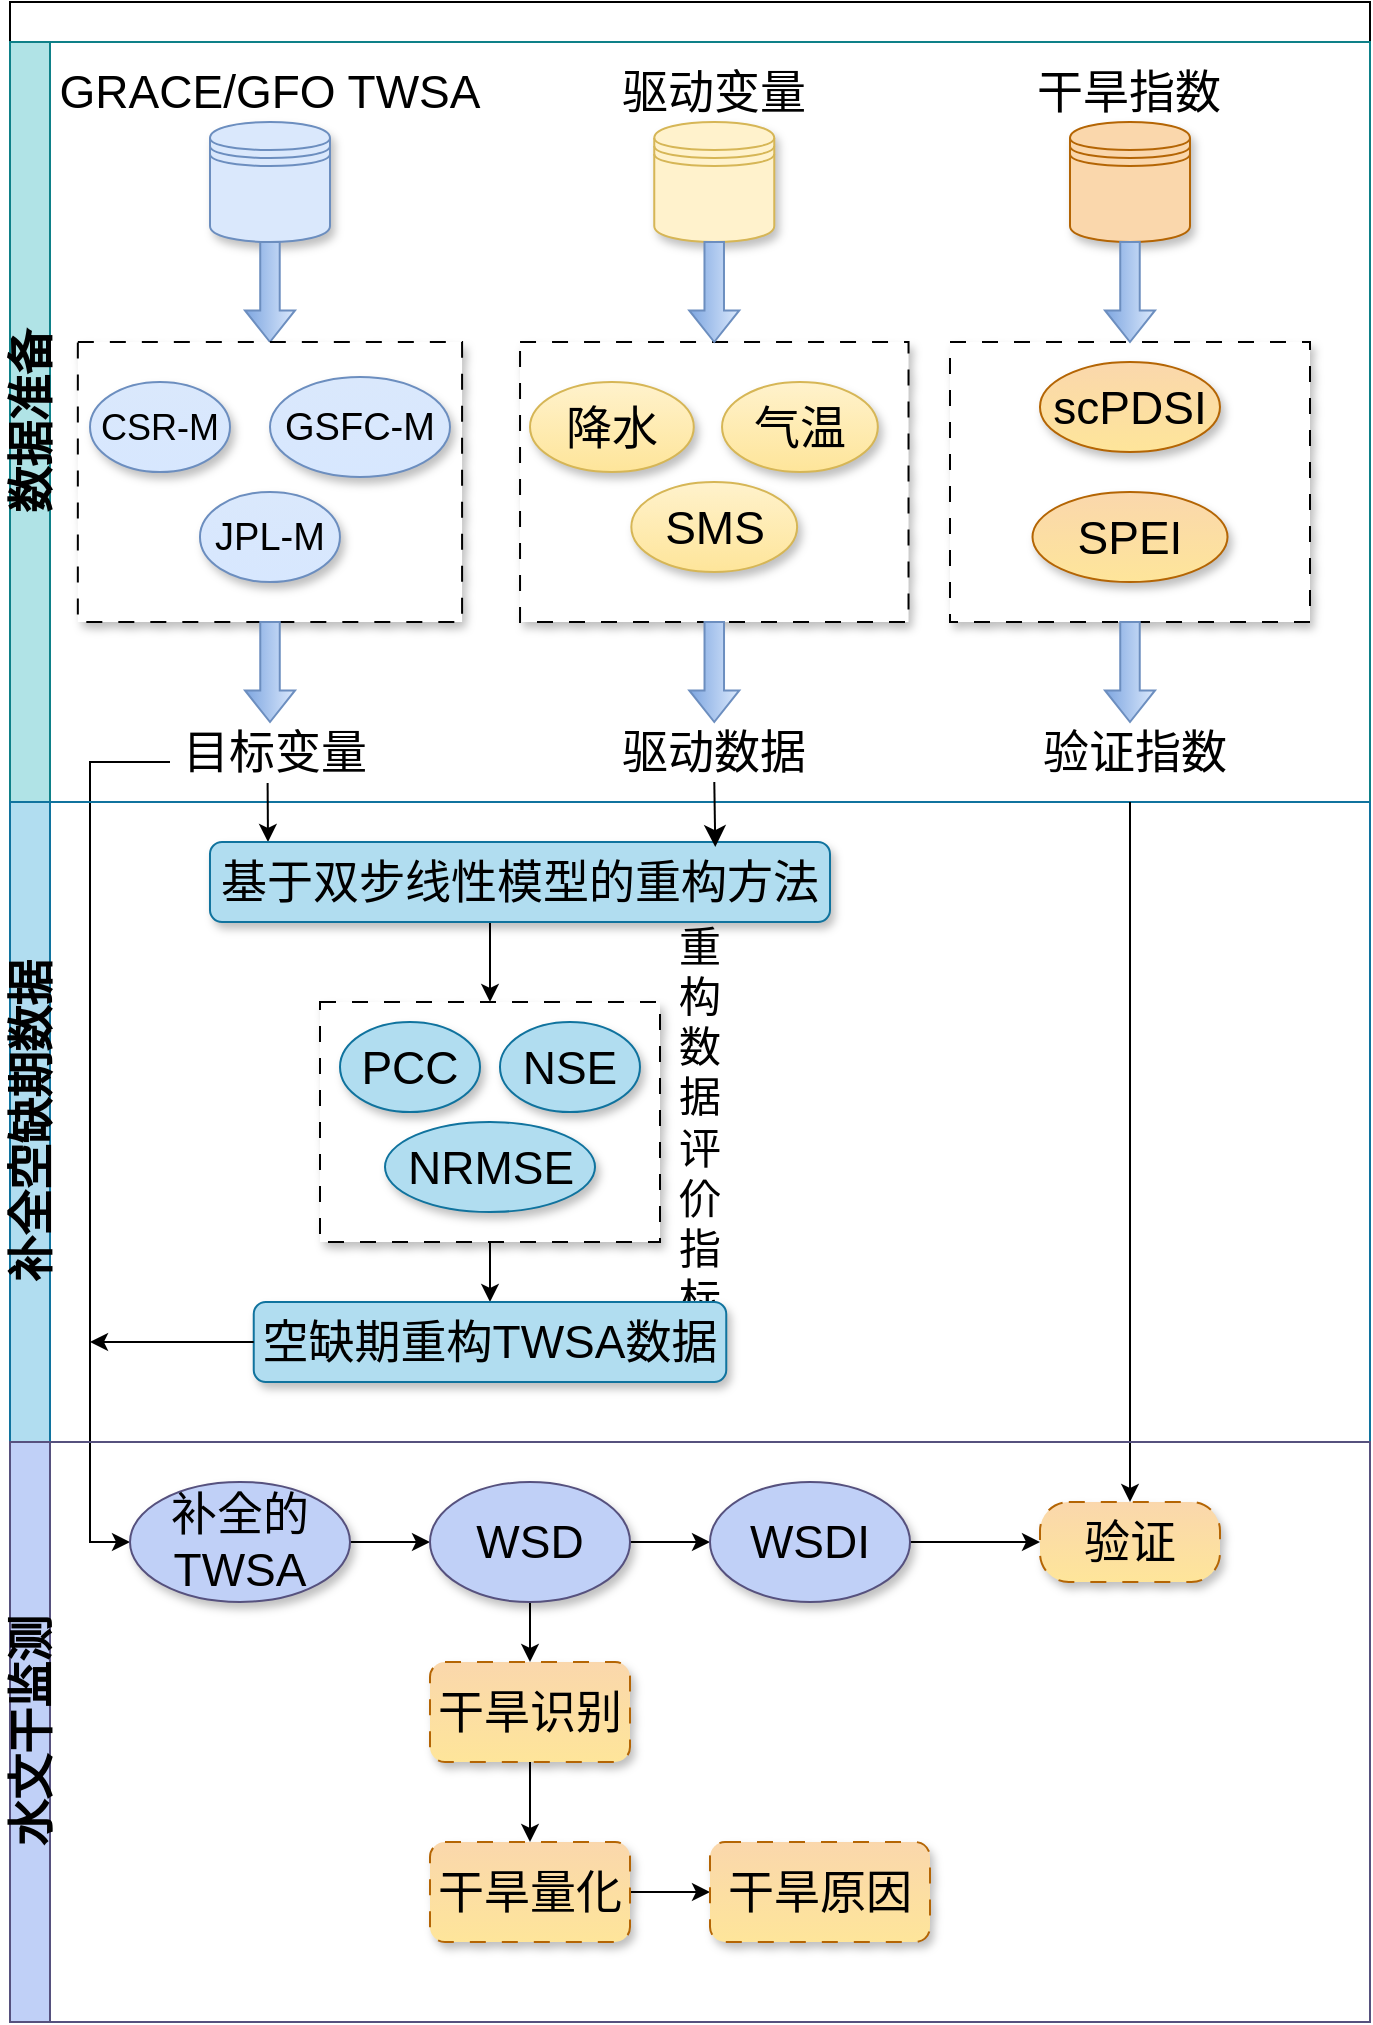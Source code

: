 <mxfile version="24.6.4" type="github">
  <diagram name="第 1 页" id="3LAUyhaBtHApe7wo7j_B">
    <mxGraphModel dx="729" dy="755" grid="1" gridSize="10" guides="1" tooltips="1" connect="1" arrows="1" fold="1" page="1" pageScale="1" pageWidth="800" pageHeight="1280" math="0" shadow="0">
      <root>
        <mxCell id="0" />
        <mxCell id="1" parent="0" />
        <mxCell id="xc6G94cowEt6139xDOLi-1" value="" style="swimlane;childLayout=stackLayout;resizeParent=1;resizeParentMax=0;horizontal=1;startSize=20;horizontalStack=0;html=1;fontSize=23;fontStyle=0" parent="1" vertex="1">
          <mxGeometry x="40" y="20" width="680" height="1010" as="geometry">
            <mxRectangle x="114" y="80" width="70" height="30" as="alternateBounds" />
          </mxGeometry>
        </mxCell>
        <mxCell id="xc6G94cowEt6139xDOLi-2" value="数据准备" style="swimlane;startSize=20;horizontal=0;html=1;swimlaneFillColor=none;fillColor=#b0e3e6;strokeColor=#0e8088;verticalAlign=middle;labelPosition=center;verticalLabelPosition=middle;align=center;fontSize=23;" parent="xc6G94cowEt6139xDOLi-1" vertex="1">
          <mxGeometry y="20" width="680" height="380" as="geometry">
            <mxRectangle y="20" width="580" height="30" as="alternateBounds" />
          </mxGeometry>
        </mxCell>
        <mxCell id="xc6G94cowEt6139xDOLi-3" value="" style="shape=datastore;whiteSpace=wrap;html=1;fillColor=#dae8fc;strokeColor=#6c8ebf;shadow=1;fontSize=23;" parent="xc6G94cowEt6139xDOLi-2" vertex="1">
          <mxGeometry x="100" y="40" width="60" height="60" as="geometry" />
        </mxCell>
        <mxCell id="xc6G94cowEt6139xDOLi-4" value="GRACE/GFO TWSA" style="text;html=1;align=center;verticalAlign=middle;whiteSpace=wrap;rounded=0;fontSize=23;" parent="xc6G94cowEt6139xDOLi-2" vertex="1">
          <mxGeometry x="15.02" y="10" width="229.99" height="30" as="geometry" />
        </mxCell>
        <mxCell id="xc6G94cowEt6139xDOLi-5" value="" style="shape=datastore;whiteSpace=wrap;html=1;fillColor=#fff2cc;strokeColor=#d6b656;shadow=1;fontSize=23;" parent="xc6G94cowEt6139xDOLi-2" vertex="1">
          <mxGeometry x="322.13" y="40" width="60" height="60" as="geometry" />
        </mxCell>
        <mxCell id="xc6G94cowEt6139xDOLi-6" value="驱动变量" style="text;html=1;align=center;verticalAlign=middle;whiteSpace=wrap;rounded=0;fontSize=23;" parent="xc6G94cowEt6139xDOLi-2" vertex="1">
          <mxGeometry x="274.13" y="10" width="156" height="30" as="geometry" />
        </mxCell>
        <mxCell id="xc6G94cowEt6139xDOLi-7" value="" style="shape=datastore;whiteSpace=wrap;html=1;fillColor=#fad7ac;strokeColor=#b46504;shadow=1;fontSize=23;" parent="xc6G94cowEt6139xDOLi-2" vertex="1">
          <mxGeometry x="530" y="40" width="60" height="60" as="geometry" />
        </mxCell>
        <mxCell id="xc6G94cowEt6139xDOLi-8" value="干旱指数" style="text;html=1;align=center;verticalAlign=middle;whiteSpace=wrap;rounded=0;fontSize=23;" parent="xc6G94cowEt6139xDOLi-2" vertex="1">
          <mxGeometry x="507.49" y="10" width="105" height="30" as="geometry" />
        </mxCell>
        <mxCell id="xc6G94cowEt6139xDOLi-9" value="" style="html=1;shadow=0;dashed=0;align=center;verticalAlign=middle;shape=mxgraph.arrows2.arrow;dy=0.61;dx=15.76;direction=south;notch=0;fillColor=#dae8fc;strokeColor=#6c8ebf;gradientColor=#7ea6e0;fontSize=23;" parent="xc6G94cowEt6139xDOLi-2" vertex="1">
          <mxGeometry x="117.48" y="100" width="25.01" height="50" as="geometry" />
        </mxCell>
        <mxCell id="xc6G94cowEt6139xDOLi-10" value="" style="rounded=0;whiteSpace=wrap;html=1;arcSize=15;glass=0;dashed=1;dashPattern=8 8;shadow=1;fontSize=23;" parent="xc6G94cowEt6139xDOLi-2" vertex="1">
          <mxGeometry x="33.92" y="150" width="192.12" height="140" as="geometry" />
        </mxCell>
        <mxCell id="xc6G94cowEt6139xDOLi-11" value="CSR-M" style="ellipse;whiteSpace=wrap;html=1;fillColor=#dae8fc;gradientColor=#d7e7fe;strokeColor=#6c8ebf;align=center;verticalAlign=middle;fontFamily=Helvetica;fontSize=18;fontColor=default;shadow=1;" parent="xc6G94cowEt6139xDOLi-2" vertex="1">
          <mxGeometry x="40" y="170" width="70" height="45" as="geometry" />
        </mxCell>
        <mxCell id="xc6G94cowEt6139xDOLi-12" value="GSFC-M" style="ellipse;whiteSpace=wrap;html=1;fillColor=#dae8fc;gradientColor=#d7e7fe;strokeColor=#6c8ebf;shadow=1;fontSize=19;" parent="xc6G94cowEt6139xDOLi-2" vertex="1">
          <mxGeometry x="130" y="167.5" width="90" height="50" as="geometry" />
        </mxCell>
        <mxCell id="xc6G94cowEt6139xDOLi-13" value="JPL-M" style="ellipse;whiteSpace=wrap;html=1;gradientColor=#d7e7fe;fillColor=#dae8fc;strokeColor=#6c8ebf;align=center;verticalAlign=middle;fontFamily=Helvetica;fontSize=19;fontColor=default;shadow=1;" parent="xc6G94cowEt6139xDOLi-2" vertex="1">
          <mxGeometry x="94.98" y="225" width="70" height="45" as="geometry" />
        </mxCell>
        <mxCell id="xc6G94cowEt6139xDOLi-14" value="" style="rounded=0;whiteSpace=wrap;html=1;arcSize=15;glass=0;dashed=1;dashPattern=8 8;shadow=1;fontSize=23;" parent="xc6G94cowEt6139xDOLi-2" vertex="1">
          <mxGeometry x="255.02" y="150" width="194.24" height="140" as="geometry" />
        </mxCell>
        <mxCell id="xc6G94cowEt6139xDOLi-15" value="降水" style="ellipse;whiteSpace=wrap;html=1;fillColor=#fff2cc;gradientColor=#fee59a;strokeColor=#d6b656;align=center;verticalAlign=middle;fontFamily=Helvetica;fontSize=23;shadow=1;fontColor=default;" parent="xc6G94cowEt6139xDOLi-2" vertex="1">
          <mxGeometry x="260" y="170" width="81.89" height="45" as="geometry" />
        </mxCell>
        <mxCell id="xc6G94cowEt6139xDOLi-16" value="气温" style="ellipse;whiteSpace=wrap;html=1;fillColor=#fff2cc;gradientColor=#fee59a;strokeColor=#d6b656;shadow=1;align=center;verticalAlign=middle;fontFamily=Helvetica;fontSize=23;fontColor=default;" parent="xc6G94cowEt6139xDOLi-2" vertex="1">
          <mxGeometry x="356.02" y="170" width="77.89" height="45" as="geometry" />
        </mxCell>
        <mxCell id="xc6G94cowEt6139xDOLi-17" value="SMS" style="ellipse;whiteSpace=wrap;html=1;gradientColor=#fee59a;fillColor=#fff2cc;strokeColor=#d6b656;align=center;verticalAlign=middle;fontFamily=Helvetica;fontSize=23;fontColor=default;shadow=1;" parent="xc6G94cowEt6139xDOLi-2" vertex="1">
          <mxGeometry x="310.67" y="220" width="82.89" height="45" as="geometry" />
        </mxCell>
        <mxCell id="xc6G94cowEt6139xDOLi-18" value="" style="rounded=0;whiteSpace=wrap;html=1;arcSize=15;glass=0;dashed=1;dashPattern=8 8;shadow=1;fontSize=23;" parent="xc6G94cowEt6139xDOLi-2" vertex="1">
          <mxGeometry x="470" y="150" width="180" height="140" as="geometry" />
        </mxCell>
        <mxCell id="xc6G94cowEt6139xDOLi-19" value="scPDSI" style="ellipse;whiteSpace=wrap;html=1;fillColor=#fad7ac;gradientColor=#fee59a;strokeColor=#b46504;align=center;verticalAlign=middle;fontFamily=Helvetica;fontSize=23;shadow=1;fontColor=default;" parent="xc6G94cowEt6139xDOLi-2" vertex="1">
          <mxGeometry x="514.99" y="160" width="90" height="45" as="geometry" />
        </mxCell>
        <mxCell id="xc6G94cowEt6139xDOLi-20" value="SPEI" style="ellipse;whiteSpace=wrap;html=1;gradientColor=#fee59a;fillColor=#fad7ac;strokeColor=#b46504;align=center;verticalAlign=middle;fontFamily=Helvetica;fontSize=23;fontColor=default;shadow=1;" parent="xc6G94cowEt6139xDOLi-2" vertex="1">
          <mxGeometry x="511.25" y="225" width="97.51" height="45" as="geometry" />
        </mxCell>
        <mxCell id="xc6G94cowEt6139xDOLi-21" value="" style="html=1;shadow=0;dashed=0;align=center;verticalAlign=middle;shape=mxgraph.arrows2.arrow;dy=0.61;dx=15.76;direction=south;notch=0;fillColor=#dae8fc;strokeColor=#6c8ebf;gradientColor=#7ea6e0;fontSize=23;" parent="xc6G94cowEt6139xDOLi-2" vertex="1">
          <mxGeometry x="339.61" y="100" width="25.01" height="50" as="geometry" />
        </mxCell>
        <mxCell id="xc6G94cowEt6139xDOLi-22" value="" style="html=1;shadow=0;dashed=0;align=center;verticalAlign=middle;shape=mxgraph.arrows2.arrow;dy=0.61;dx=15.76;direction=south;notch=0;fillColor=#dae8fc;strokeColor=#6c8ebf;gradientColor=#7ea6e0;fontSize=23;" parent="xc6G94cowEt6139xDOLi-2" vertex="1">
          <mxGeometry x="547.49" y="100" width="25.01" height="50" as="geometry" />
        </mxCell>
        <mxCell id="xc6G94cowEt6139xDOLi-23" value="" style="html=1;shadow=0;dashed=0;align=center;verticalAlign=middle;shape=mxgraph.arrows2.arrow;dy=0.61;dx=15.76;direction=south;notch=0;fillColor=#dae8fc;strokeColor=#6c8ebf;gradientColor=#7ea6e0;fontSize=23;" parent="xc6G94cowEt6139xDOLi-2" vertex="1">
          <mxGeometry x="117.5" y="290" width="25.01" height="50" as="geometry" />
        </mxCell>
        <mxCell id="xc6G94cowEt6139xDOLi-24" value="" style="html=1;shadow=0;dashed=0;align=center;verticalAlign=middle;shape=mxgraph.arrows2.arrow;dy=0.61;dx=15.76;direction=south;notch=0;fillColor=#dae8fc;strokeColor=#6c8ebf;gradientColor=#7ea6e0;fontSize=23;" parent="xc6G94cowEt6139xDOLi-2" vertex="1">
          <mxGeometry x="339.63" y="290" width="25.01" height="50" as="geometry" />
        </mxCell>
        <mxCell id="xc6G94cowEt6139xDOLi-25" value="" style="html=1;shadow=0;dashed=0;align=center;verticalAlign=middle;shape=mxgraph.arrows2.arrow;dy=0.61;dx=15.76;direction=south;notch=0;fillColor=#dae8fc;strokeColor=#6c8ebf;gradientColor=#7ea6e0;fontSize=23;" parent="xc6G94cowEt6139xDOLi-2" vertex="1">
          <mxGeometry x="547.49" y="290" width="25.01" height="50" as="geometry" />
        </mxCell>
        <mxCell id="xc6G94cowEt6139xDOLi-26" value="目标变量" style="text;html=1;align=center;verticalAlign=middle;whiteSpace=wrap;rounded=0;fontSize=23;" parent="xc6G94cowEt6139xDOLi-2" vertex="1">
          <mxGeometry x="85.02" y="340" width="94.98" height="30" as="geometry" />
        </mxCell>
        <mxCell id="xc6G94cowEt6139xDOLi-27" value="驱动数据" style="text;html=1;align=center;verticalAlign=middle;whiteSpace=wrap;rounded=0;fontSize=23;" parent="xc6G94cowEt6139xDOLi-2" vertex="1">
          <mxGeometry x="301.25" y="340" width="101.79" height="30" as="geometry" />
        </mxCell>
        <mxCell id="xc6G94cowEt6139xDOLi-28" value="验证指数" style="text;html=1;align=center;verticalAlign=middle;whiteSpace=wrap;rounded=0;fontSize=23;" parent="xc6G94cowEt6139xDOLi-2" vertex="1">
          <mxGeometry x="515" y="340" width="95" height="30" as="geometry" />
        </mxCell>
        <mxCell id="xc6G94cowEt6139xDOLi-30" value="" style="endArrow=classic;html=1;rounded=0;entryX=0;entryY=0.5;entryDx=0;entryDy=0;fontSize=23;" parent="xc6G94cowEt6139xDOLi-2" target="xc6G94cowEt6139xDOLi-45" edge="1">
          <mxGeometry width="50" height="50" relative="1" as="geometry">
            <mxPoint x="80" y="360" as="sourcePoint" />
            <mxPoint x="80" y="710" as="targetPoint" />
            <Array as="points">
              <mxPoint x="60" y="360" />
              <mxPoint x="40" y="360" />
              <mxPoint x="40" y="750" />
            </Array>
          </mxGeometry>
        </mxCell>
        <mxCell id="xc6G94cowEt6139xDOLi-31" value="补全空缺期数据" style="swimlane;startSize=20;horizontal=0;html=1;swimlaneFillColor=none;fillColor=#b1ddf0;strokeColor=#10739e;rounded=0;arcSize=0;shadow=0;fontSize=23;" parent="xc6G94cowEt6139xDOLi-1" vertex="1">
          <mxGeometry y="400" width="680" height="320" as="geometry" />
        </mxCell>
        <mxCell id="xc6G94cowEt6139xDOLi-32" value="" style="endArrow=classic;html=1;rounded=0;fontSize=23;exitX=0.461;exitY=1.017;exitDx=0;exitDy=0;exitPerimeter=0;" parent="xc6G94cowEt6139xDOLi-31" source="xc6G94cowEt6139xDOLi-26" edge="1">
          <mxGeometry width="50" height="50" relative="1" as="geometry">
            <mxPoint x="129" as="sourcePoint" />
            <mxPoint x="129" y="20" as="targetPoint" />
          </mxGeometry>
        </mxCell>
        <mxCell id="xc6G94cowEt6139xDOLi-33" value="" style="endArrow=classic;html=1;rounded=0;entryX=0.5;entryY=0;entryDx=0;entryDy=0;fontSize=23;" parent="xc6G94cowEt6139xDOLi-31" target="xc6G94cowEt6139xDOLi-43" edge="1">
          <mxGeometry width="50" height="50" relative="1" as="geometry">
            <mxPoint x="560" as="sourcePoint" />
            <mxPoint x="560" y="280" as="targetPoint" />
          </mxGeometry>
        </mxCell>
        <mxCell id="xc6G94cowEt6139xDOLi-60" style="edgeStyle=orthogonalEdgeStyle;rounded=0;orthogonalLoop=1;jettySize=auto;html=1;exitX=0.5;exitY=1;exitDx=0;exitDy=0;entryX=0.5;entryY=0;entryDx=0;entryDy=0;fontSize=23;" parent="xc6G94cowEt6139xDOLi-31" source="xc6G94cowEt6139xDOLi-35" target="xc6G94cowEt6139xDOLi-36" edge="1">
          <mxGeometry relative="1" as="geometry">
            <Array as="points">
              <mxPoint x="240" y="60" />
            </Array>
          </mxGeometry>
        </mxCell>
        <mxCell id="xc6G94cowEt6139xDOLi-35" value="基于双步线性模型的重构方法" style="rounded=1;whiteSpace=wrap;html=1;shadow=1;glass=0;fillColor=#b1ddf0;strokeColor=#10739e;fontSize=23;" parent="xc6G94cowEt6139xDOLi-31" vertex="1">
          <mxGeometry x="99.99" y="20" width="310.01" height="40" as="geometry" />
        </mxCell>
        <mxCell id="xc6G94cowEt6139xDOLi-62" style="edgeStyle=orthogonalEdgeStyle;rounded=0;orthogonalLoop=1;jettySize=auto;html=1;exitX=0.5;exitY=1;exitDx=0;exitDy=0;fontSize=23;" parent="xc6G94cowEt6139xDOLi-31" source="xc6G94cowEt6139xDOLi-36" edge="1">
          <mxGeometry relative="1" as="geometry">
            <mxPoint x="240" y="200" as="targetPoint" />
          </mxGeometry>
        </mxCell>
        <mxCell id="xc6G94cowEt6139xDOLi-72" style="edgeStyle=orthogonalEdgeStyle;rounded=0;orthogonalLoop=1;jettySize=auto;html=1;exitX=0.5;exitY=1;exitDx=0;exitDy=0;entryX=0.5;entryY=0;entryDx=0;entryDy=0;" parent="xc6G94cowEt6139xDOLi-31" source="xc6G94cowEt6139xDOLi-36" target="xc6G94cowEt6139xDOLi-65" edge="1">
          <mxGeometry relative="1" as="geometry" />
        </mxCell>
        <mxCell id="xc6G94cowEt6139xDOLi-36" value="" style="rounded=0;whiteSpace=wrap;html=1;arcSize=15;glass=0;dashed=1;dashPattern=8 8;shadow=1;fontSize=23;" parent="xc6G94cowEt6139xDOLi-31" vertex="1">
          <mxGeometry x="155" y="100" width="170" height="120" as="geometry" />
        </mxCell>
        <mxCell id="xc6G94cowEt6139xDOLi-37" value="PCC" style="ellipse;whiteSpace=wrap;html=1;fillColor=#b1ddf0;strokeColor=#10739e;align=center;verticalAlign=middle;fontFamily=Helvetica;fontSize=23;shadow=1;" parent="xc6G94cowEt6139xDOLi-31" vertex="1">
          <mxGeometry x="165" y="110" width="70" height="45" as="geometry" />
        </mxCell>
        <mxCell id="xc6G94cowEt6139xDOLi-38" value="NSE" style="ellipse;whiteSpace=wrap;html=1;fillColor=#b1ddf0;strokeColor=#10739e;shadow=1;align=center;verticalAlign=middle;fontFamily=Helvetica;fontSize=23;" parent="xc6G94cowEt6139xDOLi-31" vertex="1">
          <mxGeometry x="244.99" y="110" width="70" height="45" as="geometry" />
        </mxCell>
        <mxCell id="xc6G94cowEt6139xDOLi-39" value="NRMSE" style="ellipse;whiteSpace=wrap;html=1;fillColor=#b1ddf0;strokeColor=#10739e;align=center;verticalAlign=middle;fontFamily=Helvetica;fontSize=23;shadow=1;" parent="xc6G94cowEt6139xDOLi-31" vertex="1">
          <mxGeometry x="187.5" y="160" width="105" height="45" as="geometry" />
        </mxCell>
        <mxCell id="xc6G94cowEt6139xDOLi-59" value="&lt;div style=&quot;font-size: 21px;&quot;&gt;&lt;span style=&quot;background-color: initial; font-size: 21px;&quot;&gt;重&lt;/span&gt;&lt;br style=&quot;font-size: 21px;&quot;&gt;&lt;/div&gt;&lt;div style=&quot;font-size: 21px;&quot;&gt;&lt;span style=&quot;background-color: initial; font-size: 21px;&quot;&gt;构数据&lt;/span&gt;&lt;/div&gt;&lt;div style=&quot;font-size: 21px;&quot;&gt;评&lt;/div&gt;&lt;div style=&quot;font-size: 21px;&quot;&gt;价&lt;/div&gt;&lt;div style=&quot;font-size: 21px;&quot;&gt;指&lt;/div&gt;&lt;div style=&quot;font-size: 21px;&quot;&gt;标&lt;/div&gt;" style="text;html=1;align=center;verticalAlign=middle;whiteSpace=wrap;rounded=0;fontSize=21;" parent="xc6G94cowEt6139xDOLi-31" vertex="1">
          <mxGeometry x="330" y="80" width="30" height="160" as="geometry" />
        </mxCell>
        <mxCell id="xc6G94cowEt6139xDOLi-65" value="空缺期重构TWSA数据" style="rounded=1;whiteSpace=wrap;html=1;shadow=1;glass=0;fillColor=#b1ddf0;strokeColor=#10739e;fontSize=23;" parent="xc6G94cowEt6139xDOLi-31" vertex="1">
          <mxGeometry x="121.87" y="250" width="236.26" height="40" as="geometry" />
        </mxCell>
        <mxCell id="xc6G94cowEt6139xDOLi-42" value="&lt;div style=&quot;font-size: 23px;&quot;&gt;水文干监测&lt;/div&gt;" style="swimlane;startSize=20;horizontal=0;html=1;fillColor=#c0d0f7;strokeColor=#56517e;swimlaneLine=1;fontSize=23;" parent="xc6G94cowEt6139xDOLi-1" vertex="1">
          <mxGeometry y="720" width="680" height="290" as="geometry" />
        </mxCell>
        <mxCell id="xc6G94cowEt6139xDOLi-43" value="验证" style="rounded=1;whiteSpace=wrap;html=1;arcSize=36;shadow=1;dashed=1;dashPattern=8 8;strokeColor=#b46504;align=center;verticalAlign=middle;fontFamily=Helvetica;fontSize=23;fontColor=default;fontStyle=0;fillColor=#fad7ac;gradientColor=#fee59a;" parent="xc6G94cowEt6139xDOLi-42" vertex="1">
          <mxGeometry x="515" y="30" width="90" height="40" as="geometry" />
        </mxCell>
        <mxCell id="xc6G94cowEt6139xDOLi-44" style="edgeStyle=orthogonalEdgeStyle;rounded=0;orthogonalLoop=1;jettySize=auto;html=1;exitX=1;exitY=0.5;exitDx=0;exitDy=0;entryX=0;entryY=0.5;entryDx=0;entryDy=0;fontSize=23;" parent="xc6G94cowEt6139xDOLi-42" source="xc6G94cowEt6139xDOLi-45" target="xc6G94cowEt6139xDOLi-48" edge="1">
          <mxGeometry relative="1" as="geometry" />
        </mxCell>
        <mxCell id="xc6G94cowEt6139xDOLi-45" value="补全的TWSA" style="ellipse;whiteSpace=wrap;html=1;fillColor=#c0d0f7;strokeColor=#56517e;align=center;verticalAlign=middle;fontFamily=Helvetica;fontSize=23;shadow=1;fontStyle=0;fontColor=default;" parent="xc6G94cowEt6139xDOLi-42" vertex="1">
          <mxGeometry x="60" y="20" width="110" height="60" as="geometry" />
        </mxCell>
        <mxCell id="xc6G94cowEt6139xDOLi-46" value="" style="edgeStyle=orthogonalEdgeStyle;rounded=0;orthogonalLoop=1;jettySize=auto;html=1;fontSize=23;" parent="xc6G94cowEt6139xDOLi-42" source="xc6G94cowEt6139xDOLi-48" target="xc6G94cowEt6139xDOLi-50" edge="1">
          <mxGeometry relative="1" as="geometry" />
        </mxCell>
        <mxCell id="xc6G94cowEt6139xDOLi-47" value="" style="edgeStyle=orthogonalEdgeStyle;rounded=0;orthogonalLoop=1;jettySize=auto;html=1;fontSize=23;" parent="xc6G94cowEt6139xDOLi-42" source="xc6G94cowEt6139xDOLi-48" target="xc6G94cowEt6139xDOLi-52" edge="1">
          <mxGeometry relative="1" as="geometry" />
        </mxCell>
        <mxCell id="xc6G94cowEt6139xDOLi-48" value="WSD" style="ellipse;whiteSpace=wrap;html=1;fillColor=#c0d0f7;strokeColor=#56517e;align=center;verticalAlign=middle;fontFamily=Helvetica;fontSize=23;shadow=1;fontColor=default;fontStyle=0;" parent="xc6G94cowEt6139xDOLi-42" vertex="1">
          <mxGeometry x="210" y="20" width="100" height="60" as="geometry" />
        </mxCell>
        <mxCell id="xc6G94cowEt6139xDOLi-49" value="" style="edgeStyle=orthogonalEdgeStyle;rounded=0;orthogonalLoop=1;jettySize=auto;html=1;fontSize=23;" parent="xc6G94cowEt6139xDOLi-42" source="xc6G94cowEt6139xDOLi-50" target="xc6G94cowEt6139xDOLi-43" edge="1">
          <mxGeometry relative="1" as="geometry" />
        </mxCell>
        <mxCell id="xc6G94cowEt6139xDOLi-50" value="WSDI" style="ellipse;whiteSpace=wrap;html=1;fillColor=#c0d0f7;strokeColor=#56517e;align=center;verticalAlign=middle;fontFamily=Helvetica;fontSize=23;shadow=1;fontColor=default;fontStyle=0;" parent="xc6G94cowEt6139xDOLi-42" vertex="1">
          <mxGeometry x="350" y="20" width="100" height="60" as="geometry" />
        </mxCell>
        <mxCell id="xc6G94cowEt6139xDOLi-51" value="" style="edgeStyle=orthogonalEdgeStyle;rounded=0;orthogonalLoop=1;jettySize=auto;html=1;fontSize=23;" parent="xc6G94cowEt6139xDOLi-42" source="xc6G94cowEt6139xDOLi-52" target="xc6G94cowEt6139xDOLi-54" edge="1">
          <mxGeometry relative="1" as="geometry" />
        </mxCell>
        <mxCell id="xc6G94cowEt6139xDOLi-52" value="干旱识别" style="rounded=1;whiteSpace=wrap;html=1;fillColor=#fad7ac;strokeColor=#b46504;shadow=1;fontStyle=0;dashed=1;dashPattern=8 8;align=center;verticalAlign=middle;fontFamily=Helvetica;fontSize=23;fontColor=default;gradientColor=#fee59a;" parent="xc6G94cowEt6139xDOLi-42" vertex="1">
          <mxGeometry x="210" y="110" width="100" height="50" as="geometry" />
        </mxCell>
        <mxCell id="xc6G94cowEt6139xDOLi-53" value="" style="edgeStyle=orthogonalEdgeStyle;rounded=0;orthogonalLoop=1;jettySize=auto;html=1;fontSize=23;" parent="xc6G94cowEt6139xDOLi-42" source="xc6G94cowEt6139xDOLi-54" target="xc6G94cowEt6139xDOLi-56" edge="1">
          <mxGeometry relative="1" as="geometry" />
        </mxCell>
        <mxCell id="xc6G94cowEt6139xDOLi-54" value="干旱量化" style="rounded=1;whiteSpace=wrap;html=1;fillColor=#fad7ac;strokeColor=#b46504;shadow=1;fontStyle=0;dashed=1;align=center;verticalAlign=middle;fontFamily=Helvetica;fontSize=23;fontColor=default;gradientColor=#fee59a;dashPattern=8 8;" parent="xc6G94cowEt6139xDOLi-42" vertex="1">
          <mxGeometry x="210" y="200" width="100" height="50" as="geometry" />
        </mxCell>
        <mxCell id="xc6G94cowEt6139xDOLi-56" value="干旱原因" style="rounded=1;whiteSpace=wrap;html=1;fillColor=#fad7ac;strokeColor=#b46504;shadow=1;fontStyle=0;dashed=1;gradientColor=#fee59a;dashPattern=8 8;fontSize=23;" parent="xc6G94cowEt6139xDOLi-42" vertex="1">
          <mxGeometry x="350" y="200" width="110" height="50" as="geometry" />
        </mxCell>
        <mxCell id="IZiQNtoiF6zjv8fBOcji-1" style="edgeStyle=none;curved=1;rounded=0;orthogonalLoop=1;jettySize=auto;html=1;exitX=0.5;exitY=1;exitDx=0;exitDy=0;entryX=0.815;entryY=0.063;entryDx=0;entryDy=0;entryPerimeter=0;fontSize=12;startSize=8;endSize=8;" edge="1" parent="xc6G94cowEt6139xDOLi-1" source="xc6G94cowEt6139xDOLi-27" target="xc6G94cowEt6139xDOLi-35">
          <mxGeometry relative="1" as="geometry" />
        </mxCell>
        <mxCell id="xc6G94cowEt6139xDOLi-68" style="edgeStyle=orthogonalEdgeStyle;rounded=0;orthogonalLoop=1;jettySize=auto;html=1;exitX=0;exitY=0.5;exitDx=0;exitDy=0;fontSize=23;" parent="1" source="xc6G94cowEt6139xDOLi-65" edge="1">
          <mxGeometry relative="1" as="geometry">
            <mxPoint x="80" y="690" as="targetPoint" />
          </mxGeometry>
        </mxCell>
      </root>
    </mxGraphModel>
  </diagram>
</mxfile>
